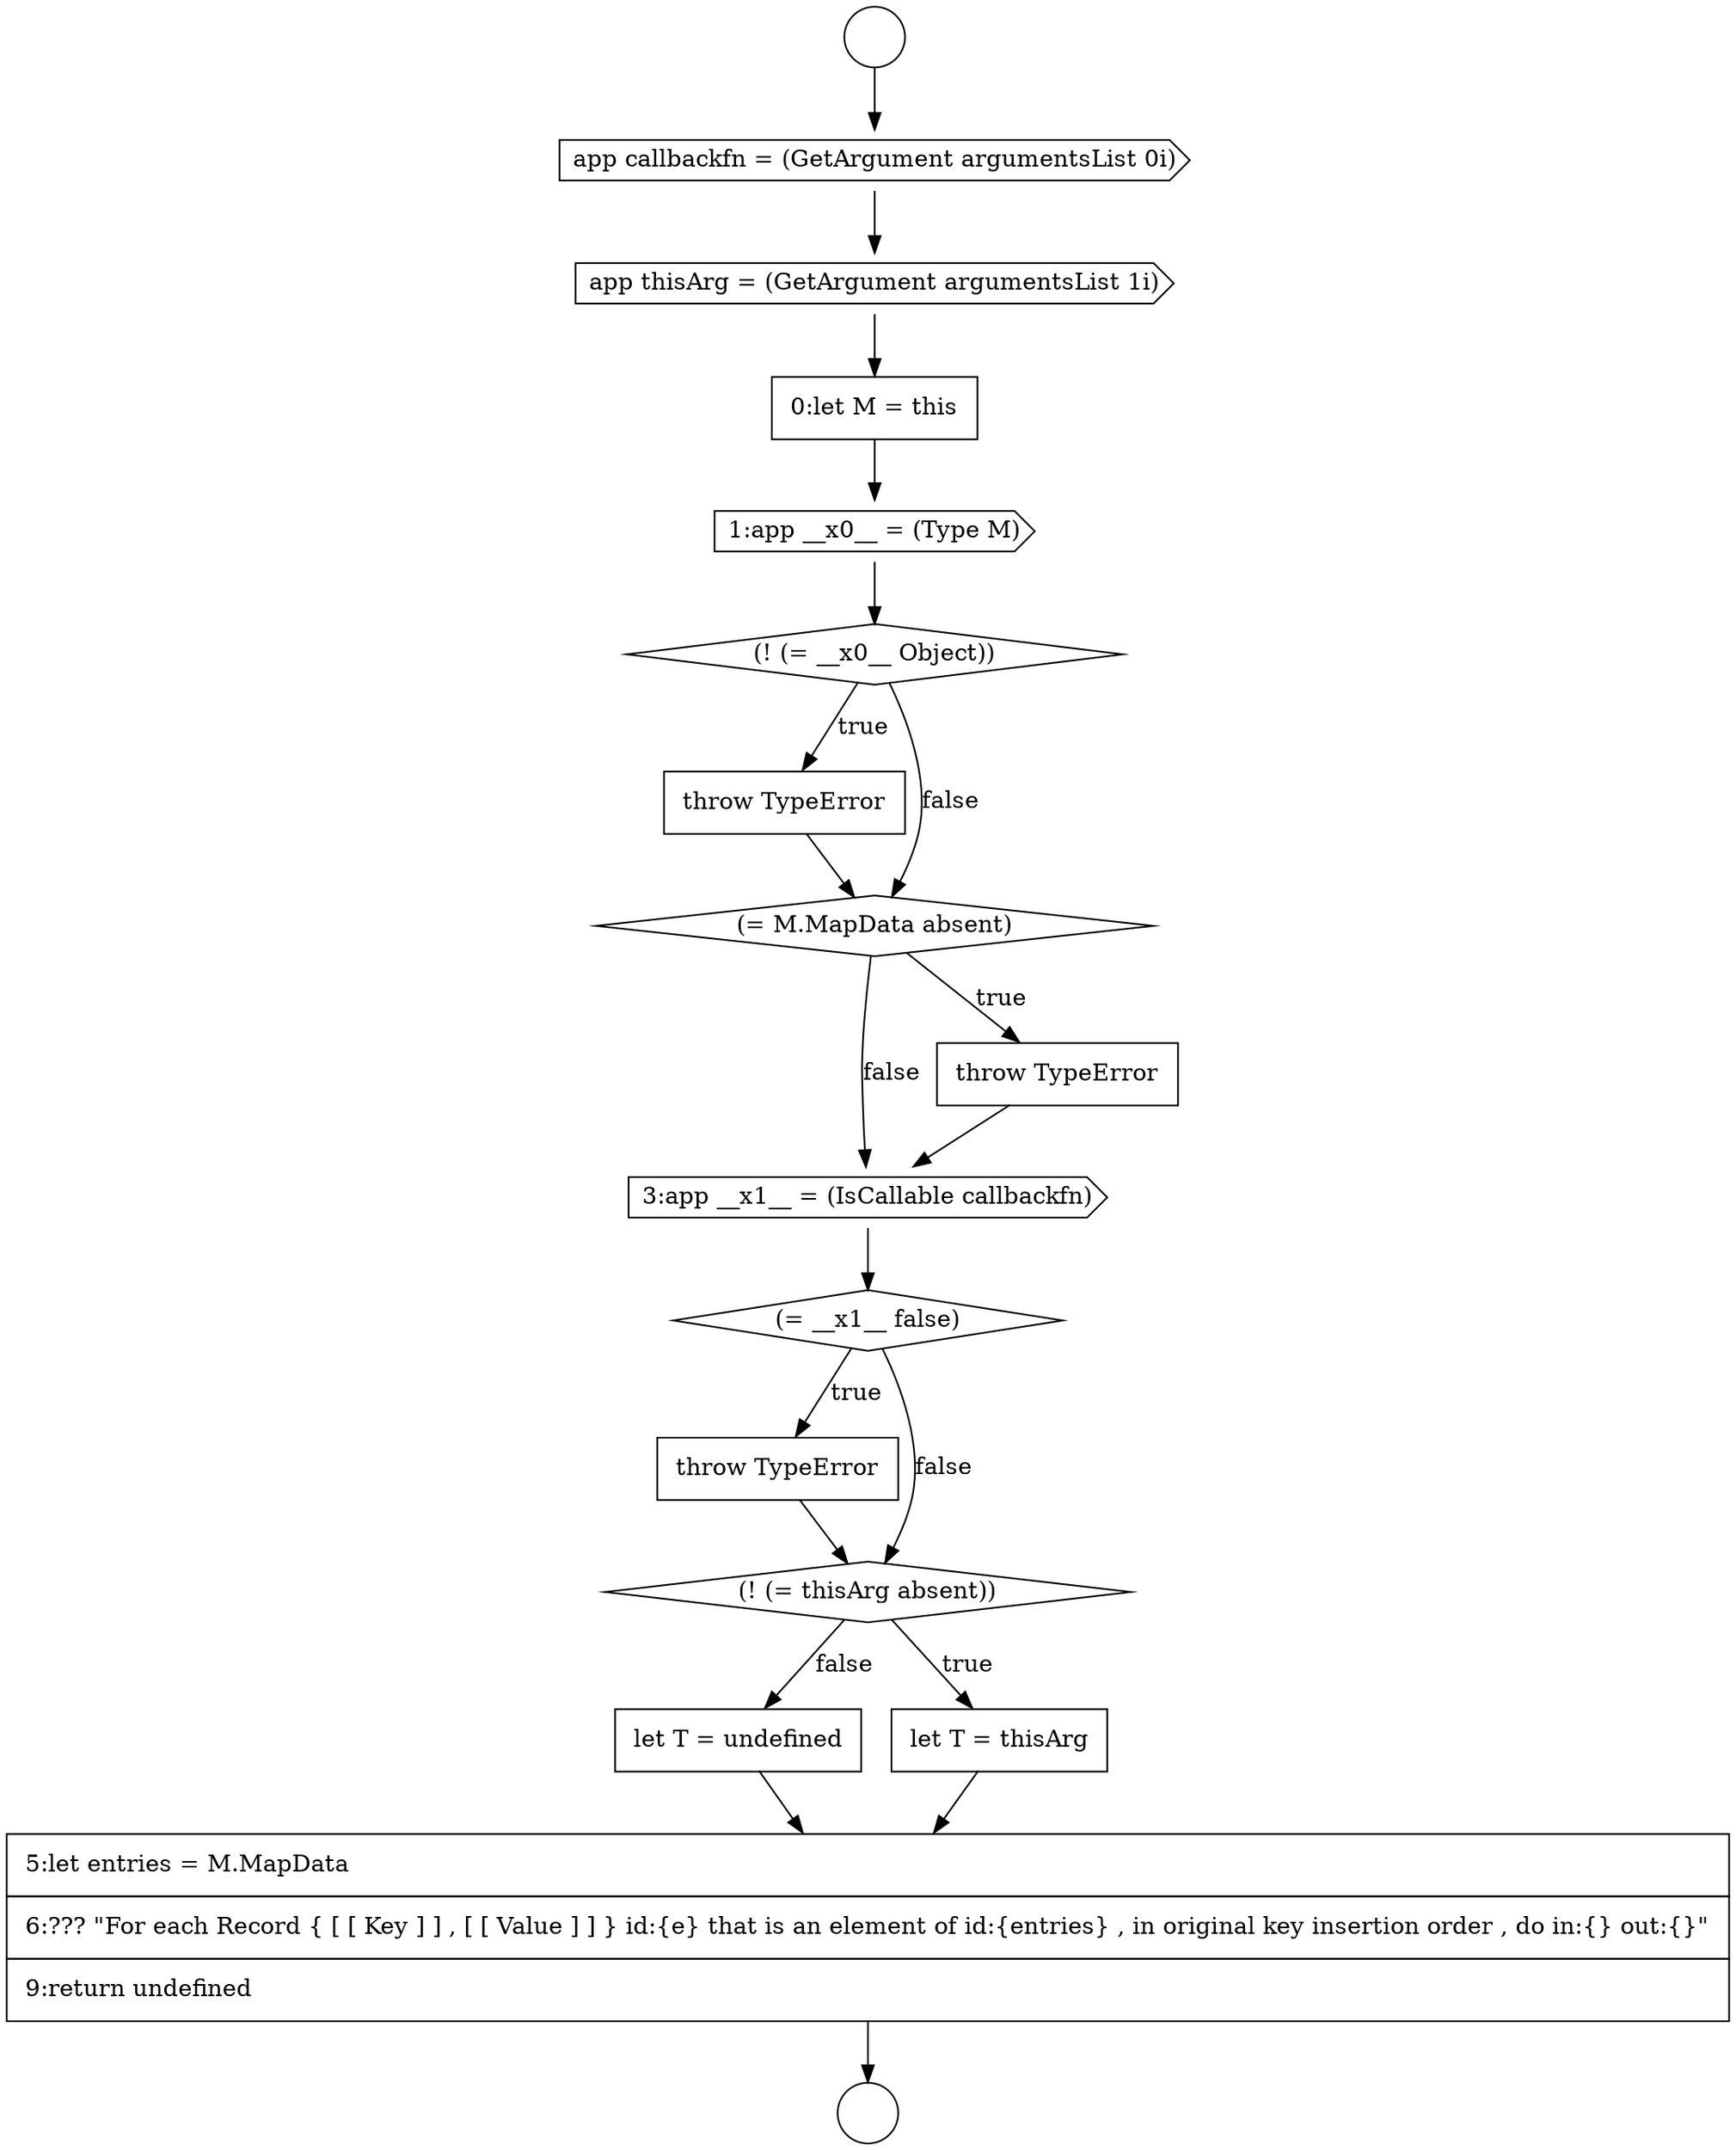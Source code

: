 digraph {
  node15844 [shape=cds, label=<<font color="black">app thisArg = (GetArgument argumentsList 1i)</font>> color="black" fillcolor="white" style=filled]
  node15848 [shape=none, margin=0, label=<<font color="black">
    <table border="0" cellborder="1" cellspacing="0" cellpadding="10">
      <tr><td align="left">throw TypeError</td></tr>
    </table>
  </font>> color="black" fillcolor="white" style=filled]
  node15851 [shape=cds, label=<<font color="black">3:app __x1__ = (IsCallable callbackfn)</font>> color="black" fillcolor="white" style=filled]
  node15856 [shape=none, margin=0, label=<<font color="black">
    <table border="0" cellborder="1" cellspacing="0" cellpadding="10">
      <tr><td align="left">let T = undefined</td></tr>
    </table>
  </font>> color="black" fillcolor="white" style=filled]
  node15843 [shape=cds, label=<<font color="black">app callbackfn = (GetArgument argumentsList 0i)</font>> color="black" fillcolor="white" style=filled]
  node15847 [shape=diamond, label=<<font color="black">(! (= __x0__ Object))</font>> color="black" fillcolor="white" style=filled]
  node15852 [shape=diamond, label=<<font color="black">(= __x1__ false)</font>> color="black" fillcolor="white" style=filled]
  node15853 [shape=none, margin=0, label=<<font color="black">
    <table border="0" cellborder="1" cellspacing="0" cellpadding="10">
      <tr><td align="left">throw TypeError</td></tr>
    </table>
  </font>> color="black" fillcolor="white" style=filled]
  node15849 [shape=diamond, label=<<font color="black">(= M.MapData absent)</font>> color="black" fillcolor="white" style=filled]
  node15846 [shape=cds, label=<<font color="black">1:app __x0__ = (Type M)</font>> color="black" fillcolor="white" style=filled]
  node15841 [shape=circle label=" " color="black" fillcolor="white" style=filled]
  node15854 [shape=diamond, label=<<font color="black">(! (= thisArg absent))</font>> color="black" fillcolor="white" style=filled]
  node15850 [shape=none, margin=0, label=<<font color="black">
    <table border="0" cellborder="1" cellspacing="0" cellpadding="10">
      <tr><td align="left">throw TypeError</td></tr>
    </table>
  </font>> color="black" fillcolor="white" style=filled]
  node15845 [shape=none, margin=0, label=<<font color="black">
    <table border="0" cellborder="1" cellspacing="0" cellpadding="10">
      <tr><td align="left">0:let M = this</td></tr>
    </table>
  </font>> color="black" fillcolor="white" style=filled]
  node15855 [shape=none, margin=0, label=<<font color="black">
    <table border="0" cellborder="1" cellspacing="0" cellpadding="10">
      <tr><td align="left">let T = thisArg</td></tr>
    </table>
  </font>> color="black" fillcolor="white" style=filled]
  node15842 [shape=circle label=" " color="black" fillcolor="white" style=filled]
  node15857 [shape=none, margin=0, label=<<font color="black">
    <table border="0" cellborder="1" cellspacing="0" cellpadding="10">
      <tr><td align="left">5:let entries = M.MapData</td></tr>
      <tr><td align="left">6:??? &quot;For each Record { [ [ Key ] ] , [ [ Value ] ] } id:{e} that is an element of id:{entries} , in original key insertion order , do in:{} out:{}&quot;</td></tr>
      <tr><td align="left">9:return undefined</td></tr>
    </table>
  </font>> color="black" fillcolor="white" style=filled]
  node15846 -> node15847 [ color="black"]
  node15844 -> node15845 [ color="black"]
  node15856 -> node15857 [ color="black"]
  node15851 -> node15852 [ color="black"]
  node15852 -> node15853 [label=<<font color="black">true</font>> color="black"]
  node15852 -> node15854 [label=<<font color="black">false</font>> color="black"]
  node15857 -> node15842 [ color="black"]
  node15850 -> node15851 [ color="black"]
  node15855 -> node15857 [ color="black"]
  node15849 -> node15850 [label=<<font color="black">true</font>> color="black"]
  node15849 -> node15851 [label=<<font color="black">false</font>> color="black"]
  node15843 -> node15844 [ color="black"]
  node15854 -> node15855 [label=<<font color="black">true</font>> color="black"]
  node15854 -> node15856 [label=<<font color="black">false</font>> color="black"]
  node15848 -> node15849 [ color="black"]
  node15847 -> node15848 [label=<<font color="black">true</font>> color="black"]
  node15847 -> node15849 [label=<<font color="black">false</font>> color="black"]
  node15845 -> node15846 [ color="black"]
  node15841 -> node15843 [ color="black"]
  node15853 -> node15854 [ color="black"]
}
